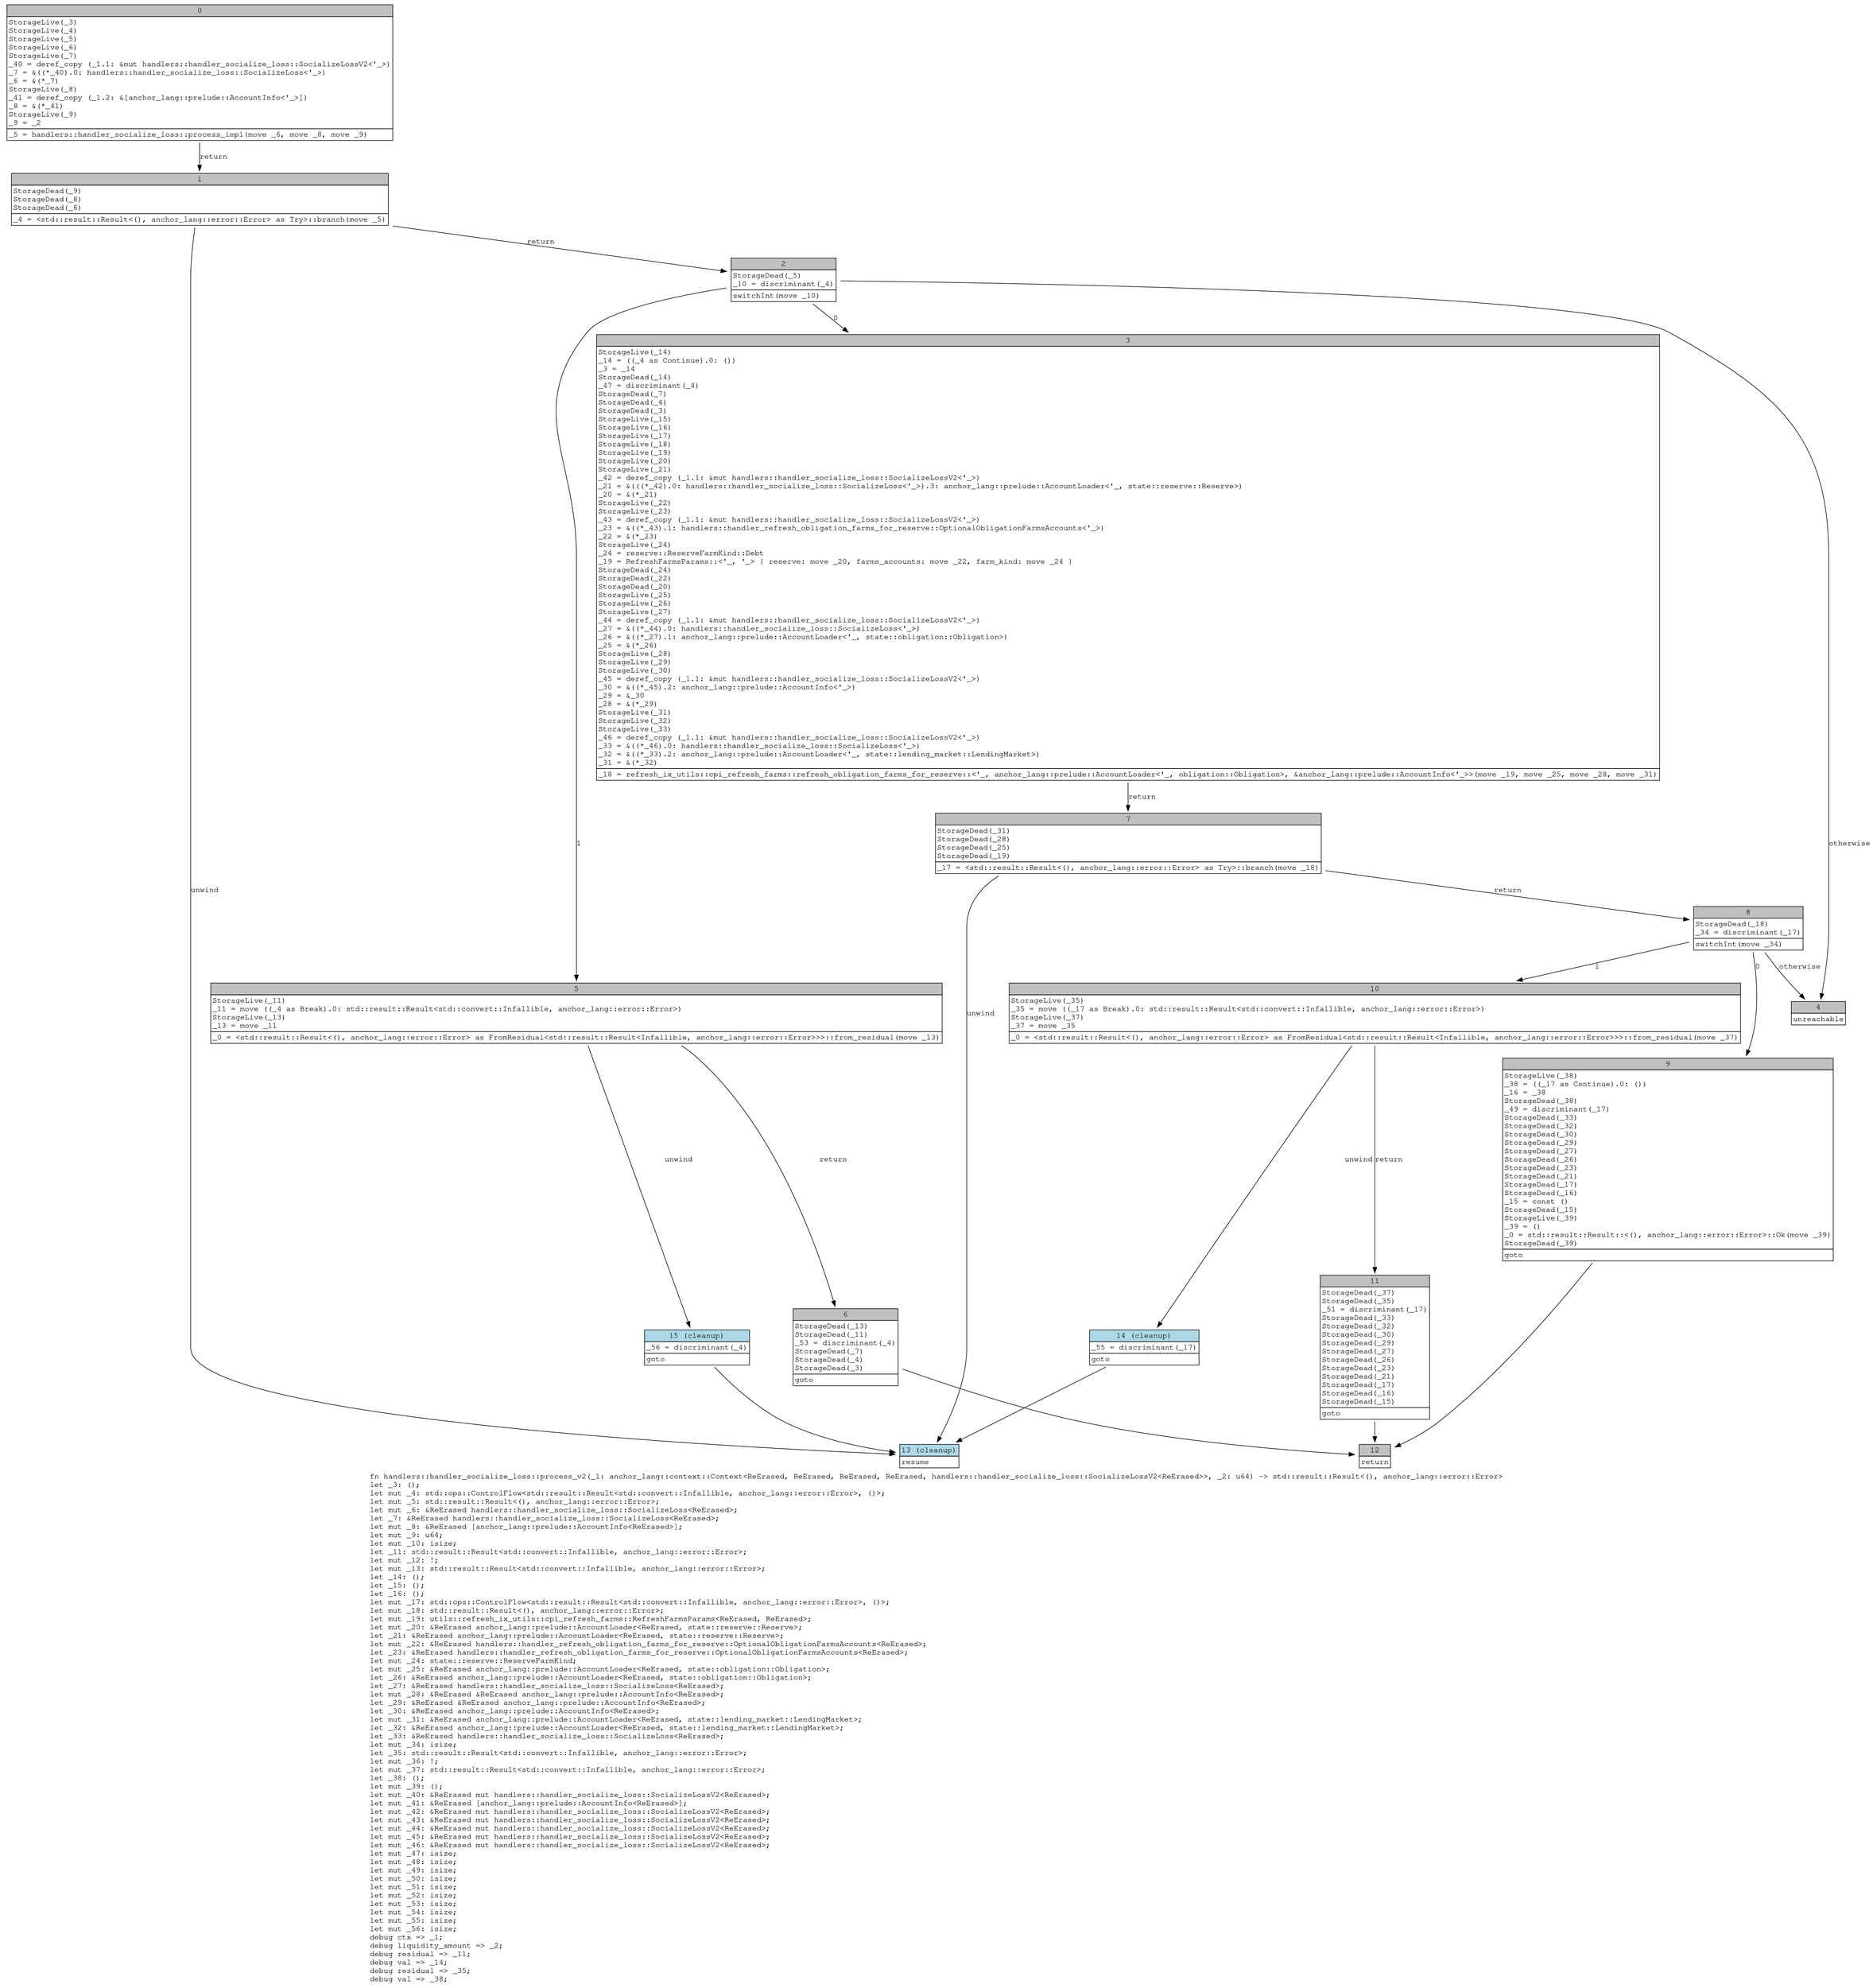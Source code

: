 digraph Mir_0_659 {
    graph [fontname="Courier, monospace"];
    node [fontname="Courier, monospace"];
    edge [fontname="Courier, monospace"];
    label=<fn handlers::handler_socialize_loss::process_v2(_1: anchor_lang::context::Context&lt;ReErased, ReErased, ReErased, ReErased, handlers::handler_socialize_loss::SocializeLossV2&lt;ReErased&gt;&gt;, _2: u64) -&gt; std::result::Result&lt;(), anchor_lang::error::Error&gt;<br align="left"/>let _3: ();<br align="left"/>let mut _4: std::ops::ControlFlow&lt;std::result::Result&lt;std::convert::Infallible, anchor_lang::error::Error&gt;, ()&gt;;<br align="left"/>let mut _5: std::result::Result&lt;(), anchor_lang::error::Error&gt;;<br align="left"/>let mut _6: &amp;ReErased handlers::handler_socialize_loss::SocializeLoss&lt;ReErased&gt;;<br align="left"/>let _7: &amp;ReErased handlers::handler_socialize_loss::SocializeLoss&lt;ReErased&gt;;<br align="left"/>let mut _8: &amp;ReErased [anchor_lang::prelude::AccountInfo&lt;ReErased&gt;];<br align="left"/>let mut _9: u64;<br align="left"/>let mut _10: isize;<br align="left"/>let _11: std::result::Result&lt;std::convert::Infallible, anchor_lang::error::Error&gt;;<br align="left"/>let mut _12: !;<br align="left"/>let mut _13: std::result::Result&lt;std::convert::Infallible, anchor_lang::error::Error&gt;;<br align="left"/>let _14: ();<br align="left"/>let _15: ();<br align="left"/>let _16: ();<br align="left"/>let mut _17: std::ops::ControlFlow&lt;std::result::Result&lt;std::convert::Infallible, anchor_lang::error::Error&gt;, ()&gt;;<br align="left"/>let mut _18: std::result::Result&lt;(), anchor_lang::error::Error&gt;;<br align="left"/>let mut _19: utils::refresh_ix_utils::cpi_refresh_farms::RefreshFarmsParams&lt;ReErased, ReErased&gt;;<br align="left"/>let mut _20: &amp;ReErased anchor_lang::prelude::AccountLoader&lt;ReErased, state::reserve::Reserve&gt;;<br align="left"/>let _21: &amp;ReErased anchor_lang::prelude::AccountLoader&lt;ReErased, state::reserve::Reserve&gt;;<br align="left"/>let mut _22: &amp;ReErased handlers::handler_refresh_obligation_farms_for_reserve::OptionalObligationFarmsAccounts&lt;ReErased&gt;;<br align="left"/>let _23: &amp;ReErased handlers::handler_refresh_obligation_farms_for_reserve::OptionalObligationFarmsAccounts&lt;ReErased&gt;;<br align="left"/>let mut _24: state::reserve::ReserveFarmKind;<br align="left"/>let mut _25: &amp;ReErased anchor_lang::prelude::AccountLoader&lt;ReErased, state::obligation::Obligation&gt;;<br align="left"/>let _26: &amp;ReErased anchor_lang::prelude::AccountLoader&lt;ReErased, state::obligation::Obligation&gt;;<br align="left"/>let _27: &amp;ReErased handlers::handler_socialize_loss::SocializeLoss&lt;ReErased&gt;;<br align="left"/>let mut _28: &amp;ReErased &amp;ReErased anchor_lang::prelude::AccountInfo&lt;ReErased&gt;;<br align="left"/>let _29: &amp;ReErased &amp;ReErased anchor_lang::prelude::AccountInfo&lt;ReErased&gt;;<br align="left"/>let _30: &amp;ReErased anchor_lang::prelude::AccountInfo&lt;ReErased&gt;;<br align="left"/>let mut _31: &amp;ReErased anchor_lang::prelude::AccountLoader&lt;ReErased, state::lending_market::LendingMarket&gt;;<br align="left"/>let _32: &amp;ReErased anchor_lang::prelude::AccountLoader&lt;ReErased, state::lending_market::LendingMarket&gt;;<br align="left"/>let _33: &amp;ReErased handlers::handler_socialize_loss::SocializeLoss&lt;ReErased&gt;;<br align="left"/>let mut _34: isize;<br align="left"/>let _35: std::result::Result&lt;std::convert::Infallible, anchor_lang::error::Error&gt;;<br align="left"/>let mut _36: !;<br align="left"/>let mut _37: std::result::Result&lt;std::convert::Infallible, anchor_lang::error::Error&gt;;<br align="left"/>let _38: ();<br align="left"/>let mut _39: ();<br align="left"/>let mut _40: &amp;ReErased mut handlers::handler_socialize_loss::SocializeLossV2&lt;ReErased&gt;;<br align="left"/>let mut _41: &amp;ReErased [anchor_lang::prelude::AccountInfo&lt;ReErased&gt;];<br align="left"/>let mut _42: &amp;ReErased mut handlers::handler_socialize_loss::SocializeLossV2&lt;ReErased&gt;;<br align="left"/>let mut _43: &amp;ReErased mut handlers::handler_socialize_loss::SocializeLossV2&lt;ReErased&gt;;<br align="left"/>let mut _44: &amp;ReErased mut handlers::handler_socialize_loss::SocializeLossV2&lt;ReErased&gt;;<br align="left"/>let mut _45: &amp;ReErased mut handlers::handler_socialize_loss::SocializeLossV2&lt;ReErased&gt;;<br align="left"/>let mut _46: &amp;ReErased mut handlers::handler_socialize_loss::SocializeLossV2&lt;ReErased&gt;;<br align="left"/>let mut _47: isize;<br align="left"/>let mut _48: isize;<br align="left"/>let mut _49: isize;<br align="left"/>let mut _50: isize;<br align="left"/>let mut _51: isize;<br align="left"/>let mut _52: isize;<br align="left"/>let mut _53: isize;<br align="left"/>let mut _54: isize;<br align="left"/>let mut _55: isize;<br align="left"/>let mut _56: isize;<br align="left"/>debug ctx =&gt; _1;<br align="left"/>debug liquidity_amount =&gt; _2;<br align="left"/>debug residual =&gt; _11;<br align="left"/>debug val =&gt; _14;<br align="left"/>debug residual =&gt; _35;<br align="left"/>debug val =&gt; _38;<br align="left"/>>;
    bb0__0_659 [shape="none", label=<<table border="0" cellborder="1" cellspacing="0"><tr><td bgcolor="gray" align="center" colspan="1">0</td></tr><tr><td align="left" balign="left">StorageLive(_3)<br/>StorageLive(_4)<br/>StorageLive(_5)<br/>StorageLive(_6)<br/>StorageLive(_7)<br/>_40 = deref_copy (_1.1: &amp;mut handlers::handler_socialize_loss::SocializeLossV2&lt;'_&gt;)<br/>_7 = &amp;((*_40).0: handlers::handler_socialize_loss::SocializeLoss&lt;'_&gt;)<br/>_6 = &amp;(*_7)<br/>StorageLive(_8)<br/>_41 = deref_copy (_1.2: &amp;[anchor_lang::prelude::AccountInfo&lt;'_&gt;])<br/>_8 = &amp;(*_41)<br/>StorageLive(_9)<br/>_9 = _2<br/></td></tr><tr><td align="left">_5 = handlers::handler_socialize_loss::process_impl(move _6, move _8, move _9)</td></tr></table>>];
    bb1__0_659 [shape="none", label=<<table border="0" cellborder="1" cellspacing="0"><tr><td bgcolor="gray" align="center" colspan="1">1</td></tr><tr><td align="left" balign="left">StorageDead(_9)<br/>StorageDead(_8)<br/>StorageDead(_6)<br/></td></tr><tr><td align="left">_4 = &lt;std::result::Result&lt;(), anchor_lang::error::Error&gt; as Try&gt;::branch(move _5)</td></tr></table>>];
    bb2__0_659 [shape="none", label=<<table border="0" cellborder="1" cellspacing="0"><tr><td bgcolor="gray" align="center" colspan="1">2</td></tr><tr><td align="left" balign="left">StorageDead(_5)<br/>_10 = discriminant(_4)<br/></td></tr><tr><td align="left">switchInt(move _10)</td></tr></table>>];
    bb3__0_659 [shape="none", label=<<table border="0" cellborder="1" cellspacing="0"><tr><td bgcolor="gray" align="center" colspan="1">3</td></tr><tr><td align="left" balign="left">StorageLive(_14)<br/>_14 = ((_4 as Continue).0: ())<br/>_3 = _14<br/>StorageDead(_14)<br/>_47 = discriminant(_4)<br/>StorageDead(_7)<br/>StorageDead(_4)<br/>StorageDead(_3)<br/>StorageLive(_15)<br/>StorageLive(_16)<br/>StorageLive(_17)<br/>StorageLive(_18)<br/>StorageLive(_19)<br/>StorageLive(_20)<br/>StorageLive(_21)<br/>_42 = deref_copy (_1.1: &amp;mut handlers::handler_socialize_loss::SocializeLossV2&lt;'_&gt;)<br/>_21 = &amp;(((*_42).0: handlers::handler_socialize_loss::SocializeLoss&lt;'_&gt;).3: anchor_lang::prelude::AccountLoader&lt;'_, state::reserve::Reserve&gt;)<br/>_20 = &amp;(*_21)<br/>StorageLive(_22)<br/>StorageLive(_23)<br/>_43 = deref_copy (_1.1: &amp;mut handlers::handler_socialize_loss::SocializeLossV2&lt;'_&gt;)<br/>_23 = &amp;((*_43).1: handlers::handler_refresh_obligation_farms_for_reserve::OptionalObligationFarmsAccounts&lt;'_&gt;)<br/>_22 = &amp;(*_23)<br/>StorageLive(_24)<br/>_24 = reserve::ReserveFarmKind::Debt<br/>_19 = RefreshFarmsParams::&lt;'_, '_&gt; { reserve: move _20, farms_accounts: move _22, farm_kind: move _24 }<br/>StorageDead(_24)<br/>StorageDead(_22)<br/>StorageDead(_20)<br/>StorageLive(_25)<br/>StorageLive(_26)<br/>StorageLive(_27)<br/>_44 = deref_copy (_1.1: &amp;mut handlers::handler_socialize_loss::SocializeLossV2&lt;'_&gt;)<br/>_27 = &amp;((*_44).0: handlers::handler_socialize_loss::SocializeLoss&lt;'_&gt;)<br/>_26 = &amp;((*_27).1: anchor_lang::prelude::AccountLoader&lt;'_, state::obligation::Obligation&gt;)<br/>_25 = &amp;(*_26)<br/>StorageLive(_28)<br/>StorageLive(_29)<br/>StorageLive(_30)<br/>_45 = deref_copy (_1.1: &amp;mut handlers::handler_socialize_loss::SocializeLossV2&lt;'_&gt;)<br/>_30 = &amp;((*_45).2: anchor_lang::prelude::AccountInfo&lt;'_&gt;)<br/>_29 = &amp;_30<br/>_28 = &amp;(*_29)<br/>StorageLive(_31)<br/>StorageLive(_32)<br/>StorageLive(_33)<br/>_46 = deref_copy (_1.1: &amp;mut handlers::handler_socialize_loss::SocializeLossV2&lt;'_&gt;)<br/>_33 = &amp;((*_46).0: handlers::handler_socialize_loss::SocializeLoss&lt;'_&gt;)<br/>_32 = &amp;((*_33).2: anchor_lang::prelude::AccountLoader&lt;'_, state::lending_market::LendingMarket&gt;)<br/>_31 = &amp;(*_32)<br/></td></tr><tr><td align="left">_18 = refresh_ix_utils::cpi_refresh_farms::refresh_obligation_farms_for_reserve::&lt;'_, anchor_lang::prelude::AccountLoader&lt;'_, obligation::Obligation&gt;, &amp;anchor_lang::prelude::AccountInfo&lt;'_&gt;&gt;(move _19, move _25, move _28, move _31)</td></tr></table>>];
    bb4__0_659 [shape="none", label=<<table border="0" cellborder="1" cellspacing="0"><tr><td bgcolor="gray" align="center" colspan="1">4</td></tr><tr><td align="left">unreachable</td></tr></table>>];
    bb5__0_659 [shape="none", label=<<table border="0" cellborder="1" cellspacing="0"><tr><td bgcolor="gray" align="center" colspan="1">5</td></tr><tr><td align="left" balign="left">StorageLive(_11)<br/>_11 = move ((_4 as Break).0: std::result::Result&lt;std::convert::Infallible, anchor_lang::error::Error&gt;)<br/>StorageLive(_13)<br/>_13 = move _11<br/></td></tr><tr><td align="left">_0 = &lt;std::result::Result&lt;(), anchor_lang::error::Error&gt; as FromResidual&lt;std::result::Result&lt;Infallible, anchor_lang::error::Error&gt;&gt;&gt;::from_residual(move _13)</td></tr></table>>];
    bb6__0_659 [shape="none", label=<<table border="0" cellborder="1" cellspacing="0"><tr><td bgcolor="gray" align="center" colspan="1">6</td></tr><tr><td align="left" balign="left">StorageDead(_13)<br/>StorageDead(_11)<br/>_53 = discriminant(_4)<br/>StorageDead(_7)<br/>StorageDead(_4)<br/>StorageDead(_3)<br/></td></tr><tr><td align="left">goto</td></tr></table>>];
    bb7__0_659 [shape="none", label=<<table border="0" cellborder="1" cellspacing="0"><tr><td bgcolor="gray" align="center" colspan="1">7</td></tr><tr><td align="left" balign="left">StorageDead(_31)<br/>StorageDead(_28)<br/>StorageDead(_25)<br/>StorageDead(_19)<br/></td></tr><tr><td align="left">_17 = &lt;std::result::Result&lt;(), anchor_lang::error::Error&gt; as Try&gt;::branch(move _18)</td></tr></table>>];
    bb8__0_659 [shape="none", label=<<table border="0" cellborder="1" cellspacing="0"><tr><td bgcolor="gray" align="center" colspan="1">8</td></tr><tr><td align="left" balign="left">StorageDead(_18)<br/>_34 = discriminant(_17)<br/></td></tr><tr><td align="left">switchInt(move _34)</td></tr></table>>];
    bb9__0_659 [shape="none", label=<<table border="0" cellborder="1" cellspacing="0"><tr><td bgcolor="gray" align="center" colspan="1">9</td></tr><tr><td align="left" balign="left">StorageLive(_38)<br/>_38 = ((_17 as Continue).0: ())<br/>_16 = _38<br/>StorageDead(_38)<br/>_49 = discriminant(_17)<br/>StorageDead(_33)<br/>StorageDead(_32)<br/>StorageDead(_30)<br/>StorageDead(_29)<br/>StorageDead(_27)<br/>StorageDead(_26)<br/>StorageDead(_23)<br/>StorageDead(_21)<br/>StorageDead(_17)<br/>StorageDead(_16)<br/>_15 = const ()<br/>StorageDead(_15)<br/>StorageLive(_39)<br/>_39 = ()<br/>_0 = std::result::Result::&lt;(), anchor_lang::error::Error&gt;::Ok(move _39)<br/>StorageDead(_39)<br/></td></tr><tr><td align="left">goto</td></tr></table>>];
    bb10__0_659 [shape="none", label=<<table border="0" cellborder="1" cellspacing="0"><tr><td bgcolor="gray" align="center" colspan="1">10</td></tr><tr><td align="left" balign="left">StorageLive(_35)<br/>_35 = move ((_17 as Break).0: std::result::Result&lt;std::convert::Infallible, anchor_lang::error::Error&gt;)<br/>StorageLive(_37)<br/>_37 = move _35<br/></td></tr><tr><td align="left">_0 = &lt;std::result::Result&lt;(), anchor_lang::error::Error&gt; as FromResidual&lt;std::result::Result&lt;Infallible, anchor_lang::error::Error&gt;&gt;&gt;::from_residual(move _37)</td></tr></table>>];
    bb11__0_659 [shape="none", label=<<table border="0" cellborder="1" cellspacing="0"><tr><td bgcolor="gray" align="center" colspan="1">11</td></tr><tr><td align="left" balign="left">StorageDead(_37)<br/>StorageDead(_35)<br/>_51 = discriminant(_17)<br/>StorageDead(_33)<br/>StorageDead(_32)<br/>StorageDead(_30)<br/>StorageDead(_29)<br/>StorageDead(_27)<br/>StorageDead(_26)<br/>StorageDead(_23)<br/>StorageDead(_21)<br/>StorageDead(_17)<br/>StorageDead(_16)<br/>StorageDead(_15)<br/></td></tr><tr><td align="left">goto</td></tr></table>>];
    bb12__0_659 [shape="none", label=<<table border="0" cellborder="1" cellspacing="0"><tr><td bgcolor="gray" align="center" colspan="1">12</td></tr><tr><td align="left">return</td></tr></table>>];
    bb13__0_659 [shape="none", label=<<table border="0" cellborder="1" cellspacing="0"><tr><td bgcolor="lightblue" align="center" colspan="1">13 (cleanup)</td></tr><tr><td align="left">resume</td></tr></table>>];
    bb14__0_659 [shape="none", label=<<table border="0" cellborder="1" cellspacing="0"><tr><td bgcolor="lightblue" align="center" colspan="1">14 (cleanup)</td></tr><tr><td align="left" balign="left">_55 = discriminant(_17)<br/></td></tr><tr><td align="left">goto</td></tr></table>>];
    bb15__0_659 [shape="none", label=<<table border="0" cellborder="1" cellspacing="0"><tr><td bgcolor="lightblue" align="center" colspan="1">15 (cleanup)</td></tr><tr><td align="left" balign="left">_56 = discriminant(_4)<br/></td></tr><tr><td align="left">goto</td></tr></table>>];
    bb0__0_659 -> bb1__0_659 [label="return"];
    bb1__0_659 -> bb2__0_659 [label="return"];
    bb1__0_659 -> bb13__0_659 [label="unwind"];
    bb2__0_659 -> bb3__0_659 [label="0"];
    bb2__0_659 -> bb5__0_659 [label="1"];
    bb2__0_659 -> bb4__0_659 [label="otherwise"];
    bb3__0_659 -> bb7__0_659 [label="return"];
    bb5__0_659 -> bb6__0_659 [label="return"];
    bb5__0_659 -> bb15__0_659 [label="unwind"];
    bb6__0_659 -> bb12__0_659 [label=""];
    bb7__0_659 -> bb8__0_659 [label="return"];
    bb7__0_659 -> bb13__0_659 [label="unwind"];
    bb8__0_659 -> bb9__0_659 [label="0"];
    bb8__0_659 -> bb10__0_659 [label="1"];
    bb8__0_659 -> bb4__0_659 [label="otherwise"];
    bb9__0_659 -> bb12__0_659 [label=""];
    bb10__0_659 -> bb11__0_659 [label="return"];
    bb10__0_659 -> bb14__0_659 [label="unwind"];
    bb11__0_659 -> bb12__0_659 [label=""];
    bb14__0_659 -> bb13__0_659 [label=""];
    bb15__0_659 -> bb13__0_659 [label=""];
}
